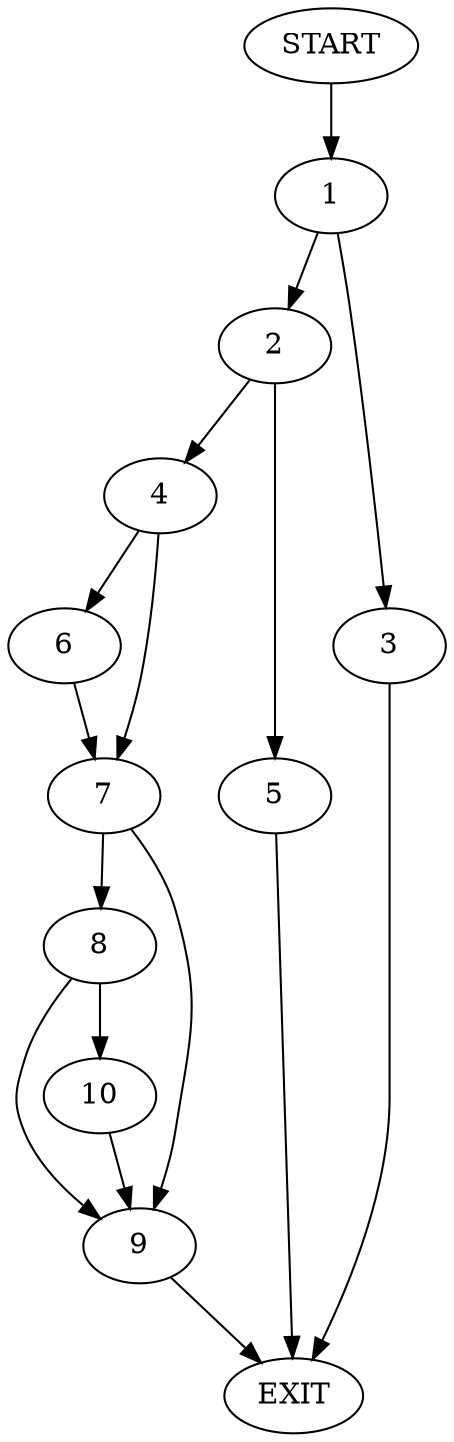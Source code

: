 digraph {
0 [label="START"]
11 [label="EXIT"]
0 -> 1
1 -> 2
1 -> 3
3 -> 11
2 -> 4
2 -> 5
4 -> 6
4 -> 7
5 -> 11
7 -> 8
7 -> 9
6 -> 7
9 -> 11
8 -> 9
8 -> 10
10 -> 9
}
